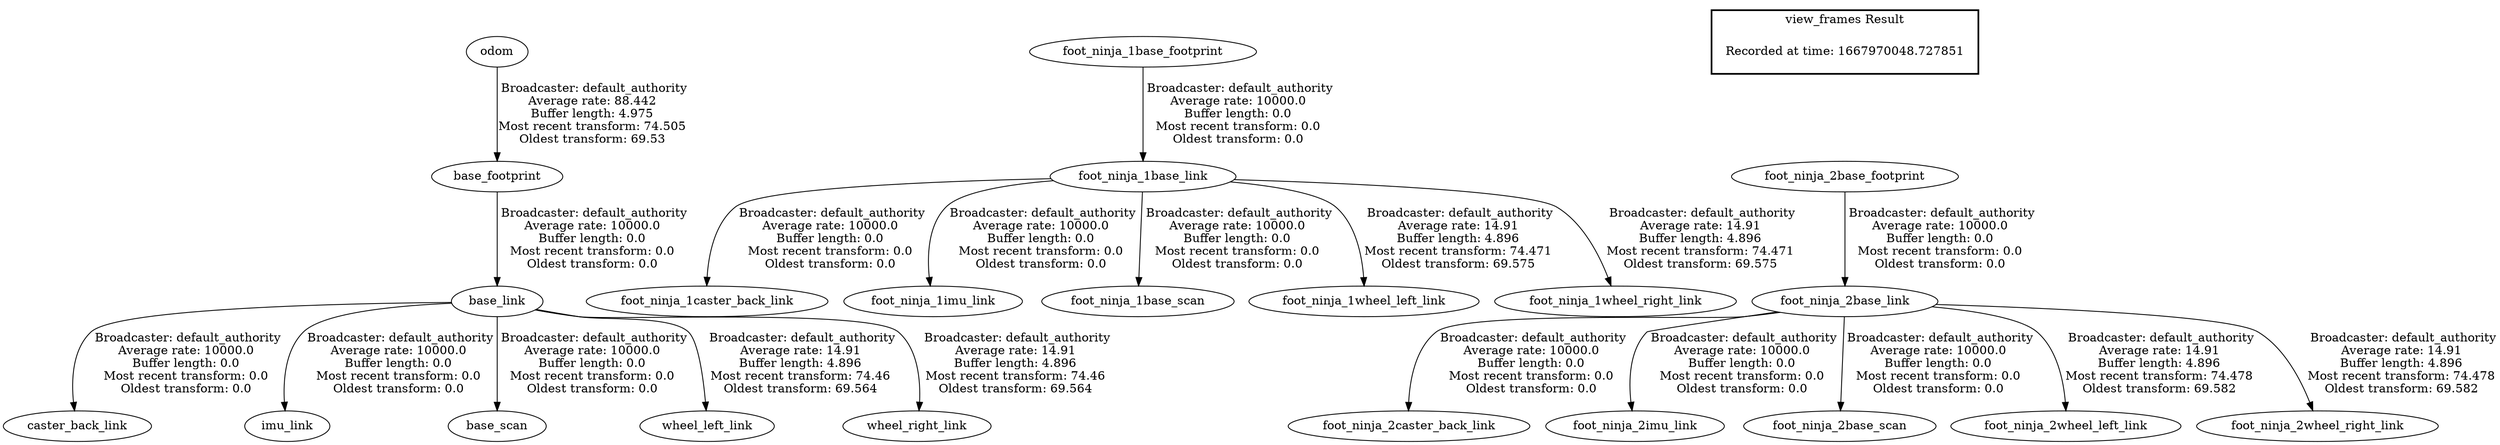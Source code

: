 digraph G {
"base_footprint" -> "base_link"[label=" Broadcaster: default_authority\nAverage rate: 10000.0\nBuffer length: 0.0\nMost recent transform: 0.0\nOldest transform: 0.0\n"];
"odom" -> "base_footprint"[label=" Broadcaster: default_authority\nAverage rate: 88.442\nBuffer length: 4.975\nMost recent transform: 74.505\nOldest transform: 69.53\n"];
"base_link" -> "caster_back_link"[label=" Broadcaster: default_authority\nAverage rate: 10000.0\nBuffer length: 0.0\nMost recent transform: 0.0\nOldest transform: 0.0\n"];
"base_link" -> "imu_link"[label=" Broadcaster: default_authority\nAverage rate: 10000.0\nBuffer length: 0.0\nMost recent transform: 0.0\nOldest transform: 0.0\n"];
"base_link" -> "base_scan"[label=" Broadcaster: default_authority\nAverage rate: 10000.0\nBuffer length: 0.0\nMost recent transform: 0.0\nOldest transform: 0.0\n"];
"foot_ninja_1base_footprint" -> "foot_ninja_1base_link"[label=" Broadcaster: default_authority\nAverage rate: 10000.0\nBuffer length: 0.0\nMost recent transform: 0.0\nOldest transform: 0.0\n"];
"foot_ninja_1base_link" -> "foot_ninja_1caster_back_link"[label=" Broadcaster: default_authority\nAverage rate: 10000.0\nBuffer length: 0.0\nMost recent transform: 0.0\nOldest transform: 0.0\n"];
"foot_ninja_1base_link" -> "foot_ninja_1imu_link"[label=" Broadcaster: default_authority\nAverage rate: 10000.0\nBuffer length: 0.0\nMost recent transform: 0.0\nOldest transform: 0.0\n"];
"foot_ninja_1base_link" -> "foot_ninja_1base_scan"[label=" Broadcaster: default_authority\nAverage rate: 10000.0\nBuffer length: 0.0\nMost recent transform: 0.0\nOldest transform: 0.0\n"];
"foot_ninja_2base_footprint" -> "foot_ninja_2base_link"[label=" Broadcaster: default_authority\nAverage rate: 10000.0\nBuffer length: 0.0\nMost recent transform: 0.0\nOldest transform: 0.0\n"];
"foot_ninja_2base_link" -> "foot_ninja_2caster_back_link"[label=" Broadcaster: default_authority\nAverage rate: 10000.0\nBuffer length: 0.0\nMost recent transform: 0.0\nOldest transform: 0.0\n"];
"foot_ninja_2base_link" -> "foot_ninja_2imu_link"[label=" Broadcaster: default_authority\nAverage rate: 10000.0\nBuffer length: 0.0\nMost recent transform: 0.0\nOldest transform: 0.0\n"];
"foot_ninja_2base_link" -> "foot_ninja_2base_scan"[label=" Broadcaster: default_authority\nAverage rate: 10000.0\nBuffer length: 0.0\nMost recent transform: 0.0\nOldest transform: 0.0\n"];
"base_link" -> "wheel_left_link"[label=" Broadcaster: default_authority\nAverage rate: 14.91\nBuffer length: 4.896\nMost recent transform: 74.46\nOldest transform: 69.564\n"];
"base_link" -> "wheel_right_link"[label=" Broadcaster: default_authority\nAverage rate: 14.91\nBuffer length: 4.896\nMost recent transform: 74.46\nOldest transform: 69.564\n"];
"foot_ninja_1base_link" -> "foot_ninja_1wheel_left_link"[label=" Broadcaster: default_authority\nAverage rate: 14.91\nBuffer length: 4.896\nMost recent transform: 74.471\nOldest transform: 69.575\n"];
"foot_ninja_1base_link" -> "foot_ninja_1wheel_right_link"[label=" Broadcaster: default_authority\nAverage rate: 14.91\nBuffer length: 4.896\nMost recent transform: 74.471\nOldest transform: 69.575\n"];
"foot_ninja_2base_link" -> "foot_ninja_2wheel_left_link"[label=" Broadcaster: default_authority\nAverage rate: 14.91\nBuffer length: 4.896\nMost recent transform: 74.478\nOldest transform: 69.582\n"];
"foot_ninja_2base_link" -> "foot_ninja_2wheel_right_link"[label=" Broadcaster: default_authority\nAverage rate: 14.91\nBuffer length: 4.896\nMost recent transform: 74.478\nOldest transform: 69.582\n"];
edge [style=invis];
 subgraph cluster_legend { style=bold; color=black; label ="view_frames Result";
"Recorded at time: 1667970048.727851"[ shape=plaintext ] ;
}->"foot_ninja_2base_footprint";
}
